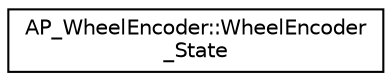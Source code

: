 digraph "Graphical Class Hierarchy"
{
 // INTERACTIVE_SVG=YES
  edge [fontname="Helvetica",fontsize="10",labelfontname="Helvetica",labelfontsize="10"];
  node [fontname="Helvetica",fontsize="10",shape=record];
  rankdir="LR";
  Node1 [label="AP_WheelEncoder::WheelEncoder\l_State",height=0.2,width=0.4,color="black", fillcolor="white", style="filled",URL="$structAP__WheelEncoder_1_1WheelEncoder__State.html"];
}
